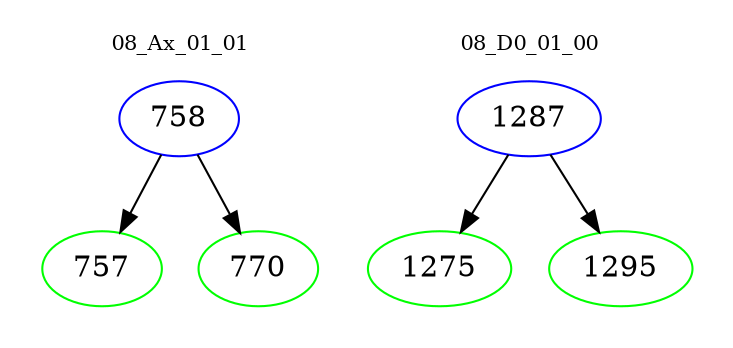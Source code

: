 digraph{
subgraph cluster_0 {
color = white
label = "08_Ax_01_01";
fontsize=10;
T0_758 [label="758", color="blue"]
T0_758 -> T0_757 [color="black"]
T0_757 [label="757", color="green"]
T0_758 -> T0_770 [color="black"]
T0_770 [label="770", color="green"]
}
subgraph cluster_1 {
color = white
label = "08_D0_01_00";
fontsize=10;
T1_1287 [label="1287", color="blue"]
T1_1287 -> T1_1275 [color="black"]
T1_1275 [label="1275", color="green"]
T1_1287 -> T1_1295 [color="black"]
T1_1295 [label="1295", color="green"]
}
}
